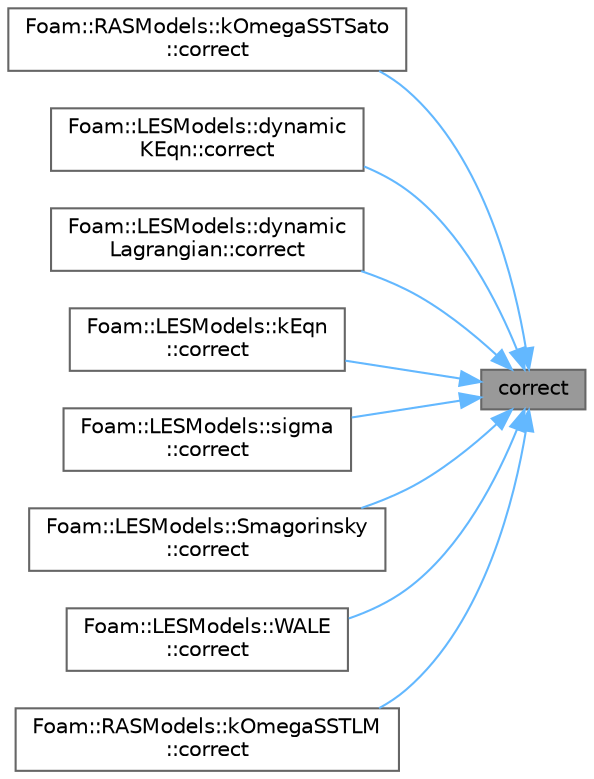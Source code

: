 digraph "correct"
{
 // LATEX_PDF_SIZE
  bgcolor="transparent";
  edge [fontname=Helvetica,fontsize=10,labelfontname=Helvetica,labelfontsize=10];
  node [fontname=Helvetica,fontsize=10,shape=box,height=0.2,width=0.4];
  rankdir="RL";
  Node1 [id="Node000001",label="correct",height=0.2,width=0.4,color="gray40", fillcolor="grey60", style="filled", fontcolor="black",tooltip=" "];
  Node1 -> Node2 [id="edge1_Node000001_Node000002",dir="back",color="steelblue1",style="solid",tooltip=" "];
  Node2 [id="Node000002",label="Foam::RASModels::kOmegaSSTSato\l::correct",height=0.2,width=0.4,color="grey40", fillcolor="white", style="filled",URL="$classFoam_1_1RASModels_1_1kOmegaSSTSato.html#a3ae44b28050c3aa494c1d8e18cf618c1",tooltip=" "];
  Node1 -> Node3 [id="edge2_Node000001_Node000003",dir="back",color="steelblue1",style="solid",tooltip=" "];
  Node3 [id="Node000003",label="Foam::LESModels::dynamic\lKEqn::correct",height=0.2,width=0.4,color="grey40", fillcolor="white", style="filled",URL="$classFoam_1_1LESModels_1_1dynamicKEqn.html#a3ae44b28050c3aa494c1d8e18cf618c1",tooltip=" "];
  Node1 -> Node4 [id="edge3_Node000001_Node000004",dir="back",color="steelblue1",style="solid",tooltip=" "];
  Node4 [id="Node000004",label="Foam::LESModels::dynamic\lLagrangian::correct",height=0.2,width=0.4,color="grey40", fillcolor="white", style="filled",URL="$classFoam_1_1LESModels_1_1dynamicLagrangian.html#a3ae44b28050c3aa494c1d8e18cf618c1",tooltip=" "];
  Node1 -> Node5 [id="edge4_Node000001_Node000005",dir="back",color="steelblue1",style="solid",tooltip=" "];
  Node5 [id="Node000005",label="Foam::LESModels::kEqn\l::correct",height=0.2,width=0.4,color="grey40", fillcolor="white", style="filled",URL="$classFoam_1_1LESModels_1_1kEqn.html#a3ae44b28050c3aa494c1d8e18cf618c1",tooltip=" "];
  Node1 -> Node6 [id="edge5_Node000001_Node000006",dir="back",color="steelblue1",style="solid",tooltip=" "];
  Node6 [id="Node000006",label="Foam::LESModels::sigma\l::correct",height=0.2,width=0.4,color="grey40", fillcolor="white", style="filled",URL="$classFoam_1_1LESModels_1_1sigma.html#a3ae44b28050c3aa494c1d8e18cf618c1",tooltip=" "];
  Node1 -> Node7 [id="edge6_Node000001_Node000007",dir="back",color="steelblue1",style="solid",tooltip=" "];
  Node7 [id="Node000007",label="Foam::LESModels::Smagorinsky\l::correct",height=0.2,width=0.4,color="grey40", fillcolor="white", style="filled",URL="$classFoam_1_1LESModels_1_1Smagorinsky.html#a3ae44b28050c3aa494c1d8e18cf618c1",tooltip=" "];
  Node1 -> Node8 [id="edge7_Node000001_Node000008",dir="back",color="steelblue1",style="solid",tooltip=" "];
  Node8 [id="Node000008",label="Foam::LESModels::WALE\l::correct",height=0.2,width=0.4,color="grey40", fillcolor="white", style="filled",URL="$classFoam_1_1LESModels_1_1WALE.html#a3ae44b28050c3aa494c1d8e18cf618c1",tooltip=" "];
  Node1 -> Node9 [id="edge8_Node000001_Node000009",dir="back",color="steelblue1",style="solid",tooltip=" "];
  Node9 [id="Node000009",label="Foam::RASModels::kOmegaSSTLM\l::correct",height=0.2,width=0.4,color="grey40", fillcolor="white", style="filled",URL="$classFoam_1_1RASModels_1_1kOmegaSSTLM.html#a3ae44b28050c3aa494c1d8e18cf618c1",tooltip=" "];
}
